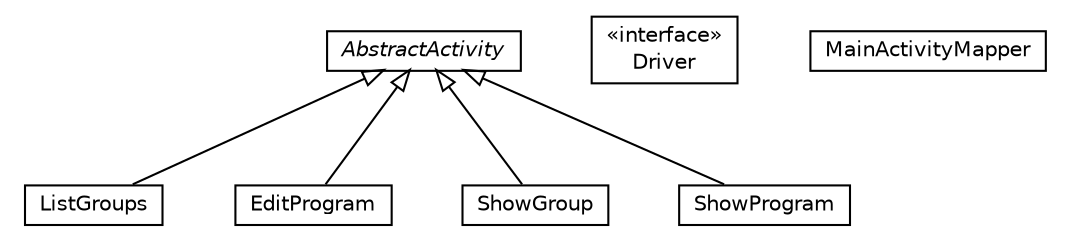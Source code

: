 #!/usr/local/bin/dot
#
# Class diagram 
# Generated by UMLGraph version 5.4 (http://www.umlgraph.org/)
#

digraph G {
	edge [fontname="Helvetica",fontsize=10,labelfontname="Helvetica",labelfontsize=10];
	node [fontname="Helvetica",fontsize=10,shape=plaintext];
	nodesep=0.25;
	ranksep=0.5;
	// hu.sch.kfc.client.activity.ListGroups
	c451 [label=<<table title="hu.sch.kfc.client.activity.ListGroups" border="0" cellborder="1" cellspacing="0" cellpadding="2" port="p" href="./ListGroups.html">
		<tr><td><table border="0" cellspacing="0" cellpadding="1">
<tr><td align="center" balign="center"> ListGroups </td></tr>
		</table></td></tr>
		</table>>, URL="./ListGroups.html", fontname="Helvetica", fontcolor="black", fontsize=10.0];
	// hu.sch.kfc.client.activity.EditProgram
	c452 [label=<<table title="hu.sch.kfc.client.activity.EditProgram" border="0" cellborder="1" cellspacing="0" cellpadding="2" port="p" href="./EditProgram.html">
		<tr><td><table border="0" cellspacing="0" cellpadding="1">
<tr><td align="center" balign="center"> EditProgram </td></tr>
		</table></td></tr>
		</table>>, URL="./EditProgram.html", fontname="Helvetica", fontcolor="black", fontsize=10.0];
	// hu.sch.kfc.client.activity.EditProgram.Driver
	c453 [label=<<table title="hu.sch.kfc.client.activity.EditProgram.Driver" border="0" cellborder="1" cellspacing="0" cellpadding="2" port="p" href="./EditProgram.Driver.html">
		<tr><td><table border="0" cellspacing="0" cellpadding="1">
<tr><td align="center" balign="center"> &#171;interface&#187; </td></tr>
<tr><td align="center" balign="center"> Driver </td></tr>
		</table></td></tr>
		</table>>, URL="./EditProgram.Driver.html", fontname="Helvetica", fontcolor="black", fontsize=10.0];
	// hu.sch.kfc.client.activity.ShowGroup
	c454 [label=<<table title="hu.sch.kfc.client.activity.ShowGroup" border="0" cellborder="1" cellspacing="0" cellpadding="2" port="p" href="./ShowGroup.html">
		<tr><td><table border="0" cellspacing="0" cellpadding="1">
<tr><td align="center" balign="center"> ShowGroup </td></tr>
		</table></td></tr>
		</table>>, URL="./ShowGroup.html", fontname="Helvetica", fontcolor="black", fontsize=10.0];
	// hu.sch.kfc.client.activity.MainActivityMapper
	c455 [label=<<table title="hu.sch.kfc.client.activity.MainActivityMapper" border="0" cellborder="1" cellspacing="0" cellpadding="2" port="p" href="./MainActivityMapper.html">
		<tr><td><table border="0" cellspacing="0" cellpadding="1">
<tr><td align="center" balign="center"> MainActivityMapper </td></tr>
		</table></td></tr>
		</table>>, URL="./MainActivityMapper.html", fontname="Helvetica", fontcolor="black", fontsize=10.0];
	// hu.sch.kfc.client.activity.AbstractActivity
	c456 [label=<<table title="hu.sch.kfc.client.activity.AbstractActivity" border="0" cellborder="1" cellspacing="0" cellpadding="2" port="p" href="./AbstractActivity.html">
		<tr><td><table border="0" cellspacing="0" cellpadding="1">
<tr><td align="center" balign="center"><font face="Helvetica-Oblique"> AbstractActivity </font></td></tr>
		</table></td></tr>
		</table>>, URL="./AbstractActivity.html", fontname="Helvetica", fontcolor="black", fontsize=10.0];
	// hu.sch.kfc.client.activity.ShowProgram
	c457 [label=<<table title="hu.sch.kfc.client.activity.ShowProgram" border="0" cellborder="1" cellspacing="0" cellpadding="2" port="p" href="./ShowProgram.html">
		<tr><td><table border="0" cellspacing="0" cellpadding="1">
<tr><td align="center" balign="center"> ShowProgram </td></tr>
		</table></td></tr>
		</table>>, URL="./ShowProgram.html", fontname="Helvetica", fontcolor="black", fontsize=10.0];
	//hu.sch.kfc.client.activity.ListGroups extends hu.sch.kfc.client.activity.AbstractActivity
	c456:p -> c451:p [dir=back,arrowtail=empty];
	//hu.sch.kfc.client.activity.EditProgram extends hu.sch.kfc.client.activity.AbstractActivity
	c456:p -> c452:p [dir=back,arrowtail=empty];
	//hu.sch.kfc.client.activity.ShowGroup extends hu.sch.kfc.client.activity.AbstractActivity
	c456:p -> c454:p [dir=back,arrowtail=empty];
	//hu.sch.kfc.client.activity.ShowProgram extends hu.sch.kfc.client.activity.AbstractActivity
	c456:p -> c457:p [dir=back,arrowtail=empty];
}

